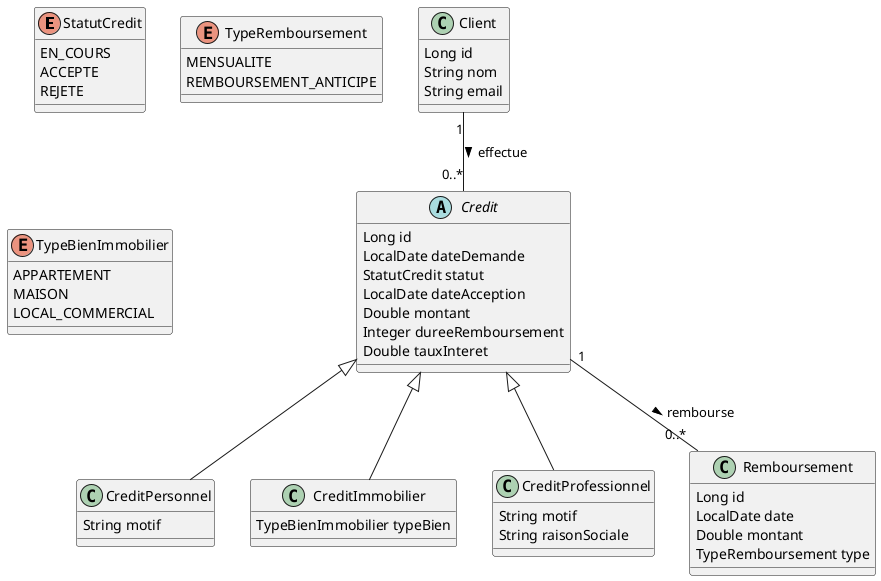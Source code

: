 @startuml

' ===========================
' ENUMS
' ===========================
enum StatutCredit {
  EN_COURS
  ACCEPTE
  REJETE
}

enum TypeRemboursement {
  MENSUALITE
  REMBOURSEMENT_ANTICIPE
}

enum TypeBienImmobilier {
  APPARTEMENT
  MAISON
  LOCAL_COMMERCIAL
}

' ===========================
' CLASSES
' ===========================
class Client {
  Long id
  String nom
  String email
}

abstract class Credit {
  Long id
  LocalDate dateDemande
  StatutCredit statut
  LocalDate dateAcception
  Double montant
  Integer dureeRemboursement
  Double tauxInteret
}

class CreditPersonnel {
  String motif
}

class CreditImmobilier {
  TypeBienImmobilier typeBien
}

class CreditProfessionnel {
  String motif
  String raisonSociale
}

class Remboursement {
  Long id
  LocalDate date
  Double montant
  TypeRemboursement type
}

' ===========================
' RELATIONS
' ===========================
Client "1" -- "0..*" Credit : effectue >
Credit "1" -- "0..*" Remboursement : rembourse >

Credit <|-- CreditPersonnel
Credit <|-- CreditImmobilier
Credit <|-- CreditProfessionnel

@enduml